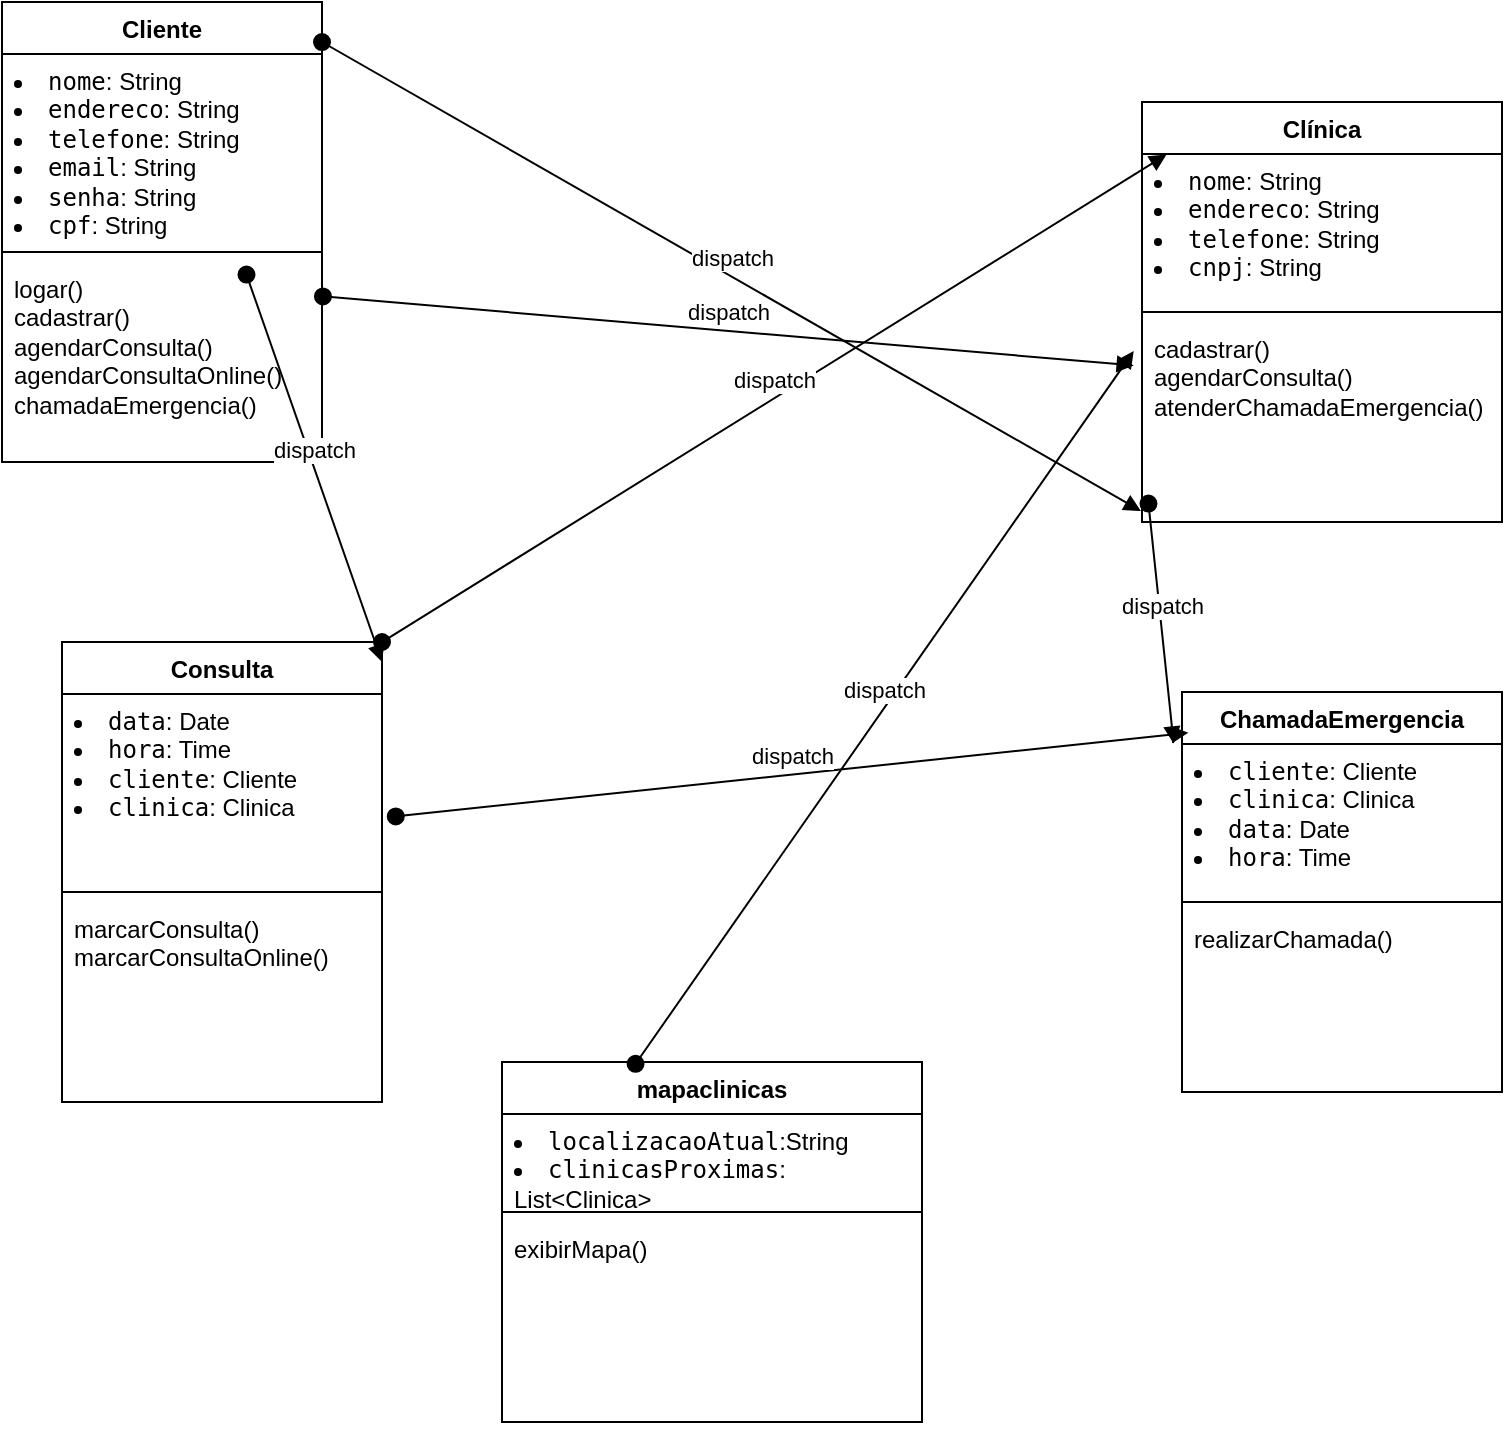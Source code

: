 <mxfile version="24.7.14">
  <diagram name="Página-1" id="u68iybc-h2LtEfbGyfF7">
    <mxGraphModel dx="1525" dy="891" grid="1" gridSize="10" guides="1" tooltips="1" connect="1" arrows="1" fold="1" page="1" pageScale="1" pageWidth="827" pageHeight="1169" math="0" shadow="0">
      <root>
        <mxCell id="0" />
        <mxCell id="1" parent="0" />
        <mxCell id="fCH3VfGOv0qpFDh7zvDm-1" value="Cliente" style="swimlane;fontStyle=1;align=center;verticalAlign=top;childLayout=stackLayout;horizontal=1;startSize=26;horizontalStack=0;resizeParent=1;resizeParentMax=0;resizeLast=0;collapsible=1;marginBottom=0;whiteSpace=wrap;html=1;" parent="1" vertex="1">
          <mxGeometry x="20" y="40" width="160" height="230" as="geometry" />
        </mxCell>
        <mxCell id="fCH3VfGOv0qpFDh7zvDm-2" value="&lt;li&gt;&lt;code&gt;nome&lt;/code&gt;: String&lt;/li&gt;&lt;li&gt;&lt;code&gt;endereco&lt;/code&gt;: String&lt;/li&gt;&lt;li&gt;&lt;code&gt;telefone&lt;/code&gt;: String&lt;/li&gt;&lt;li&gt;&lt;code&gt;email&lt;/code&gt;: String&lt;/li&gt;&lt;li&gt;&lt;code&gt;senha&lt;/code&gt;: String&lt;/li&gt;&lt;li&gt;&lt;code&gt;cpf&lt;/code&gt;: String&lt;/li&gt;" style="text;strokeColor=none;fillColor=none;align=left;verticalAlign=top;spacingLeft=4;spacingRight=4;overflow=hidden;rotatable=0;points=[[0,0.5],[1,0.5]];portConstraint=eastwest;whiteSpace=wrap;html=1;" parent="fCH3VfGOv0qpFDh7zvDm-1" vertex="1">
          <mxGeometry y="26" width="160" height="94" as="geometry" />
        </mxCell>
        <mxCell id="fCH3VfGOv0qpFDh7zvDm-3" value="" style="line;strokeWidth=1;fillColor=none;align=left;verticalAlign=middle;spacingTop=-1;spacingLeft=3;spacingRight=3;rotatable=0;labelPosition=right;points=[];portConstraint=eastwest;strokeColor=inherit;" parent="fCH3VfGOv0qpFDh7zvDm-1" vertex="1">
          <mxGeometry y="120" width="160" height="10" as="geometry" />
        </mxCell>
        <mxCell id="fCH3VfGOv0qpFDh7zvDm-4" value="&lt;div&gt;logar()&lt;/div&gt;&lt;div&gt;cadastrar()&lt;/div&gt;&lt;div&gt;agendarConsulta()&lt;/div&gt;&lt;div&gt;agendarConsultaOnline()&lt;/div&gt;&lt;div&gt;chamadaEmergencia()&lt;/div&gt;" style="text;strokeColor=none;fillColor=none;align=left;verticalAlign=top;spacingLeft=4;spacingRight=4;overflow=hidden;rotatable=0;points=[[0,0.5],[1,0.5]];portConstraint=eastwest;whiteSpace=wrap;html=1;" parent="fCH3VfGOv0qpFDh7zvDm-1" vertex="1">
          <mxGeometry y="130" width="160" height="100" as="geometry" />
        </mxCell>
        <mxCell id="fCH3VfGOv0qpFDh7zvDm-5" value="Clínica" style="swimlane;fontStyle=1;align=center;verticalAlign=top;childLayout=stackLayout;horizontal=1;startSize=26;horizontalStack=0;resizeParent=1;resizeParentMax=0;resizeLast=0;collapsible=1;marginBottom=0;whiteSpace=wrap;html=1;" parent="1" vertex="1">
          <mxGeometry x="590" y="90" width="180" height="210" as="geometry" />
        </mxCell>
        <mxCell id="fCH3VfGOv0qpFDh7zvDm-6" value="&lt;li&gt;&lt;code style=&quot;background-color: initial;&quot;&gt;nome&lt;/code&gt;&lt;span style=&quot;background-color: initial;&quot;&gt;: String&lt;/span&gt;&lt;br&gt;&lt;/li&gt;&lt;li&gt;&lt;code&gt;endereco&lt;/code&gt;: String&lt;/li&gt;&lt;li&gt;&lt;code&gt;telefone&lt;/code&gt;: String&lt;/li&gt;&lt;li&gt;&lt;code&gt;cnpj&lt;/code&gt;: String&lt;/li&gt;" style="text;strokeColor=none;fillColor=none;align=left;verticalAlign=top;spacingLeft=4;spacingRight=4;overflow=hidden;rotatable=0;points=[[0,0.5],[1,0.5]];portConstraint=eastwest;whiteSpace=wrap;html=1;" parent="fCH3VfGOv0qpFDh7zvDm-5" vertex="1">
          <mxGeometry y="26" width="180" height="74" as="geometry" />
        </mxCell>
        <mxCell id="fCH3VfGOv0qpFDh7zvDm-7" value="" style="line;strokeWidth=1;fillColor=none;align=left;verticalAlign=middle;spacingTop=-1;spacingLeft=3;spacingRight=3;rotatable=0;labelPosition=right;points=[];portConstraint=eastwest;strokeColor=inherit;" parent="fCH3VfGOv0qpFDh7zvDm-5" vertex="1">
          <mxGeometry y="100" width="180" height="10" as="geometry" />
        </mxCell>
        <mxCell id="fCH3VfGOv0qpFDh7zvDm-8" value="&lt;div&gt;&lt;span style=&quot;background-color: initial;&quot;&gt;cadastrar()&lt;/span&gt;&lt;br&gt;&lt;/div&gt;&lt;div&gt;agendarConsulta()&lt;/div&gt;&lt;div&gt;atenderChamadaEmergencia()&lt;br&gt;&lt;/div&gt;" style="text;strokeColor=none;fillColor=none;align=left;verticalAlign=top;spacingLeft=4;spacingRight=4;overflow=hidden;rotatable=0;points=[[0,0.5],[1,0.5]];portConstraint=eastwest;whiteSpace=wrap;html=1;" parent="fCH3VfGOv0qpFDh7zvDm-5" vertex="1">
          <mxGeometry y="110" width="180" height="100" as="geometry" />
        </mxCell>
        <mxCell id="fCH3VfGOv0qpFDh7zvDm-13" value="ChamadaEmergencia" style="swimlane;fontStyle=1;align=center;verticalAlign=top;childLayout=stackLayout;horizontal=1;startSize=26;horizontalStack=0;resizeParent=1;resizeParentMax=0;resizeLast=0;collapsible=1;marginBottom=0;whiteSpace=wrap;html=1;" parent="1" vertex="1">
          <mxGeometry x="610" y="385" width="160" height="200" as="geometry" />
        </mxCell>
        <mxCell id="fCH3VfGOv0qpFDh7zvDm-14" value="&lt;li&gt;&lt;code style=&quot;background-color: initial;&quot;&gt;cliente&lt;/code&gt;&lt;span style=&quot;background-color: initial;&quot;&gt;: Cliente&lt;/span&gt;&lt;br&gt;&lt;/li&gt;&lt;li&gt;&lt;code&gt;clinica&lt;/code&gt;: Clinica&lt;/li&gt;&lt;li&gt;&lt;code&gt;data&lt;/code&gt;: Date&lt;/li&gt;&lt;li&gt;&lt;code&gt;hora&lt;/code&gt;: Time&lt;/li&gt;" style="text;strokeColor=none;fillColor=none;align=left;verticalAlign=top;spacingLeft=4;spacingRight=4;overflow=hidden;rotatable=0;points=[[0,0.5],[1,0.5]];portConstraint=eastwest;whiteSpace=wrap;html=1;" parent="fCH3VfGOv0qpFDh7zvDm-13" vertex="1">
          <mxGeometry y="26" width="160" height="74" as="geometry" />
        </mxCell>
        <mxCell id="fCH3VfGOv0qpFDh7zvDm-15" value="" style="line;strokeWidth=1;fillColor=none;align=left;verticalAlign=middle;spacingTop=-1;spacingLeft=3;spacingRight=3;rotatable=0;labelPosition=right;points=[];portConstraint=eastwest;strokeColor=inherit;" parent="fCH3VfGOv0qpFDh7zvDm-13" vertex="1">
          <mxGeometry y="100" width="160" height="10" as="geometry" />
        </mxCell>
        <mxCell id="fCH3VfGOv0qpFDh7zvDm-16" value="&lt;div&gt;realizarChamada()&lt;br&gt;&lt;/div&gt;" style="text;strokeColor=none;fillColor=none;align=left;verticalAlign=top;spacingLeft=4;spacingRight=4;overflow=hidden;rotatable=0;points=[[0,0.5],[1,0.5]];portConstraint=eastwest;whiteSpace=wrap;html=1;" parent="fCH3VfGOv0qpFDh7zvDm-13" vertex="1">
          <mxGeometry y="110" width="160" height="90" as="geometry" />
        </mxCell>
        <mxCell id="fCH3VfGOv0qpFDh7zvDm-17" value=" Consulta" style="swimlane;fontStyle=1;align=center;verticalAlign=top;childLayout=stackLayout;horizontal=1;startSize=26;horizontalStack=0;resizeParent=1;resizeParentMax=0;resizeLast=0;collapsible=1;marginBottom=0;whiteSpace=wrap;html=1;" parent="1" vertex="1">
          <mxGeometry x="50" y="360" width="160" height="230" as="geometry" />
        </mxCell>
        <mxCell id="fCH3VfGOv0qpFDh7zvDm-18" value="&lt;li&gt;&lt;code style=&quot;background-color: initial;&quot;&gt;data&lt;/code&gt;&lt;span style=&quot;background-color: initial;&quot;&gt;: Date&lt;/span&gt;&lt;br&gt;&lt;/li&gt;&lt;li&gt;&lt;code&gt;hora&lt;/code&gt;: Time&lt;/li&gt;&lt;li&gt;&lt;code&gt;cliente&lt;/code&gt;: Cliente&lt;/li&gt;&lt;li&gt;&lt;code&gt;clinica&lt;/code&gt;: Clinica&lt;/li&gt;" style="text;strokeColor=none;fillColor=none;align=left;verticalAlign=top;spacingLeft=4;spacingRight=4;overflow=hidden;rotatable=0;points=[[0,0.5],[1,0.5]];portConstraint=eastwest;whiteSpace=wrap;html=1;" parent="fCH3VfGOv0qpFDh7zvDm-17" vertex="1">
          <mxGeometry y="26" width="160" height="94" as="geometry" />
        </mxCell>
        <mxCell id="fCH3VfGOv0qpFDh7zvDm-19" value="" style="line;strokeWidth=1;fillColor=none;align=left;verticalAlign=middle;spacingTop=-1;spacingLeft=3;spacingRight=3;rotatable=0;labelPosition=right;points=[];portConstraint=eastwest;strokeColor=inherit;" parent="fCH3VfGOv0qpFDh7zvDm-17" vertex="1">
          <mxGeometry y="120" width="160" height="10" as="geometry" />
        </mxCell>
        <mxCell id="fCH3VfGOv0qpFDh7zvDm-20" value="marcarConsulta()&lt;br&gt;&lt;div&gt;marcarConsultaOnline()&lt;br&gt;&lt;/div&gt;" style="text;strokeColor=none;fillColor=none;align=left;verticalAlign=top;spacingLeft=4;spacingRight=4;overflow=hidden;rotatable=0;points=[[0,0.5],[1,0.5]];portConstraint=eastwest;whiteSpace=wrap;html=1;" parent="fCH3VfGOv0qpFDh7zvDm-17" vertex="1">
          <mxGeometry y="130" width="160" height="100" as="geometry" />
        </mxCell>
        <mxCell id="fCH3VfGOv0qpFDh7zvDm-21" value=" mapaclinicas" style="swimlane;fontStyle=1;align=center;verticalAlign=top;childLayout=stackLayout;horizontal=1;startSize=26;horizontalStack=0;resizeParent=1;resizeParentMax=0;resizeLast=0;collapsible=1;marginBottom=0;whiteSpace=wrap;html=1;" parent="1" vertex="1">
          <mxGeometry x="270" y="570" width="210" height="180" as="geometry" />
        </mxCell>
        <mxCell id="fCH3VfGOv0qpFDh7zvDm-22" value="&lt;li&gt;&lt;code style=&quot;background-color: initial;&quot;&gt;localizacaoAtual&lt;/code&gt;&lt;span style=&quot;background-color: initial;&quot;&gt;:String&lt;/span&gt;&lt;br&gt;&lt;/li&gt;&lt;li&gt;&lt;code&gt;clinicasProximas&lt;/code&gt;: List&amp;lt;Clinica&amp;gt;&lt;span style=&quot;background-color: initial;&quot;&gt;&lt;br&gt;&lt;/span&gt;&lt;/li&gt;" style="text;strokeColor=none;fillColor=none;align=left;verticalAlign=top;spacingLeft=4;spacingRight=4;overflow=hidden;rotatable=0;points=[[0,0.5],[1,0.5]];portConstraint=eastwest;whiteSpace=wrap;html=1;" parent="fCH3VfGOv0qpFDh7zvDm-21" vertex="1">
          <mxGeometry y="26" width="210" height="44" as="geometry" />
        </mxCell>
        <mxCell id="fCH3VfGOv0qpFDh7zvDm-23" value="" style="line;strokeWidth=1;fillColor=none;align=left;verticalAlign=middle;spacingTop=-1;spacingLeft=3;spacingRight=3;rotatable=0;labelPosition=right;points=[];portConstraint=eastwest;strokeColor=inherit;" parent="fCH3VfGOv0qpFDh7zvDm-21" vertex="1">
          <mxGeometry y="70" width="210" height="10" as="geometry" />
        </mxCell>
        <mxCell id="fCH3VfGOv0qpFDh7zvDm-24" value="&lt;div&gt;exibirMapa()&lt;br&gt;&lt;/div&gt;" style="text;strokeColor=none;fillColor=none;align=left;verticalAlign=top;spacingLeft=4;spacingRight=4;overflow=hidden;rotatable=0;points=[[0,0.5],[1,0.5]];portConstraint=eastwest;whiteSpace=wrap;html=1;" parent="fCH3VfGOv0qpFDh7zvDm-21" vertex="1">
          <mxGeometry y="80" width="210" height="100" as="geometry" />
        </mxCell>
        <mxCell id="OOwjqI7ie2YUazTFxNHa-1" value="dispatch" style="html=1;verticalAlign=bottom;startArrow=oval;startFill=1;endArrow=block;startSize=8;curved=0;rounded=0;exitX=0.764;exitY=0.063;exitDx=0;exitDy=0;exitPerimeter=0;entryX=1;entryY=0.043;entryDx=0;entryDy=0;entryPerimeter=0;" edge="1" parent="1" source="fCH3VfGOv0qpFDh7zvDm-4" target="fCH3VfGOv0qpFDh7zvDm-17">
          <mxGeometry width="60" relative="1" as="geometry">
            <mxPoint x="450" y="380" as="sourcePoint" />
            <mxPoint x="510" y="380" as="targetPoint" />
          </mxGeometry>
        </mxCell>
        <mxCell id="OOwjqI7ie2YUazTFxNHa-2" value="dispatch" style="html=1;verticalAlign=bottom;startArrow=oval;startFill=1;endArrow=block;startSize=8;curved=0;rounded=0;exitX=1;exitY=0;exitDx=0;exitDy=0;entryX=0.068;entryY=0.004;entryDx=0;entryDy=0;entryPerimeter=0;" edge="1" parent="1" source="fCH3VfGOv0qpFDh7zvDm-17" target="fCH3VfGOv0qpFDh7zvDm-6">
          <mxGeometry width="60" relative="1" as="geometry">
            <mxPoint x="117" y="280" as="sourcePoint" />
            <mxPoint x="133" y="396" as="targetPoint" />
          </mxGeometry>
        </mxCell>
        <mxCell id="OOwjqI7ie2YUazTFxNHa-3" value="dispatch" style="html=1;verticalAlign=bottom;startArrow=oval;startFill=1;endArrow=block;startSize=8;curved=0;rounded=0;exitX=1.043;exitY=0.651;exitDx=0;exitDy=0;exitPerimeter=0;entryX=0.02;entryY=0.102;entryDx=0;entryDy=0;entryPerimeter=0;" edge="1" parent="1" source="fCH3VfGOv0qpFDh7zvDm-18" target="fCH3VfGOv0qpFDh7zvDm-13">
          <mxGeometry width="60" relative="1" as="geometry">
            <mxPoint x="450" y="380" as="sourcePoint" />
            <mxPoint x="510" y="380" as="targetPoint" />
          </mxGeometry>
        </mxCell>
        <mxCell id="OOwjqI7ie2YUazTFxNHa-5" value="dispatch" style="html=1;verticalAlign=bottom;startArrow=oval;startFill=1;endArrow=block;startSize=8;curved=0;rounded=0;exitX=0.018;exitY=0.908;exitDx=0;exitDy=0;exitPerimeter=0;entryX=-0.026;entryY=0.129;entryDx=0;entryDy=0;entryPerimeter=0;" edge="1" parent="1" source="fCH3VfGOv0qpFDh7zvDm-8" target="fCH3VfGOv0qpFDh7zvDm-13">
          <mxGeometry width="60" relative="1" as="geometry">
            <mxPoint x="227" y="457" as="sourcePoint" />
            <mxPoint x="610" y="410" as="targetPoint" />
          </mxGeometry>
        </mxCell>
        <mxCell id="OOwjqI7ie2YUazTFxNHa-6" value="dispatch" style="html=1;verticalAlign=bottom;startArrow=oval;startFill=1;endArrow=block;startSize=8;curved=0;rounded=0;exitX=1;exitY=0.087;exitDx=0;exitDy=0;exitPerimeter=0;entryX=-0.003;entryY=0.945;entryDx=0;entryDy=0;entryPerimeter=0;" edge="1" parent="1" source="fCH3VfGOv0qpFDh7zvDm-1" target="fCH3VfGOv0qpFDh7zvDm-8">
          <mxGeometry width="60" relative="1" as="geometry">
            <mxPoint x="237" y="467" as="sourcePoint" />
            <mxPoint x="633" y="425" as="targetPoint" />
          </mxGeometry>
        </mxCell>
        <mxCell id="OOwjqI7ie2YUazTFxNHa-7" value="dispatch" style="html=1;verticalAlign=bottom;startArrow=oval;startFill=1;endArrow=block;startSize=8;curved=0;rounded=0;exitX=1.003;exitY=0.172;exitDx=0;exitDy=0;exitPerimeter=0;entryX=-0.023;entryY=0.217;entryDx=0;entryDy=0;entryPerimeter=0;" edge="1" parent="1" source="fCH3VfGOv0qpFDh7zvDm-4" target="fCH3VfGOv0qpFDh7zvDm-8">
          <mxGeometry width="60" relative="1" as="geometry">
            <mxPoint x="247" y="477" as="sourcePoint" />
            <mxPoint x="643" y="435" as="targetPoint" />
          </mxGeometry>
        </mxCell>
        <mxCell id="OOwjqI7ie2YUazTFxNHa-8" value="dispatch" style="html=1;verticalAlign=bottom;startArrow=oval;startFill=1;endArrow=block;startSize=8;curved=0;rounded=0;exitX=0.318;exitY=0.005;exitDx=0;exitDy=0;exitPerimeter=0;entryX=-0.023;entryY=0.145;entryDx=0;entryDy=0;entryPerimeter=0;" edge="1" parent="1" source="fCH3VfGOv0qpFDh7zvDm-21" target="fCH3VfGOv0qpFDh7zvDm-8">
          <mxGeometry width="60" relative="1" as="geometry">
            <mxPoint x="257" y="487" as="sourcePoint" />
            <mxPoint x="653" y="445" as="targetPoint" />
          </mxGeometry>
        </mxCell>
      </root>
    </mxGraphModel>
  </diagram>
</mxfile>
